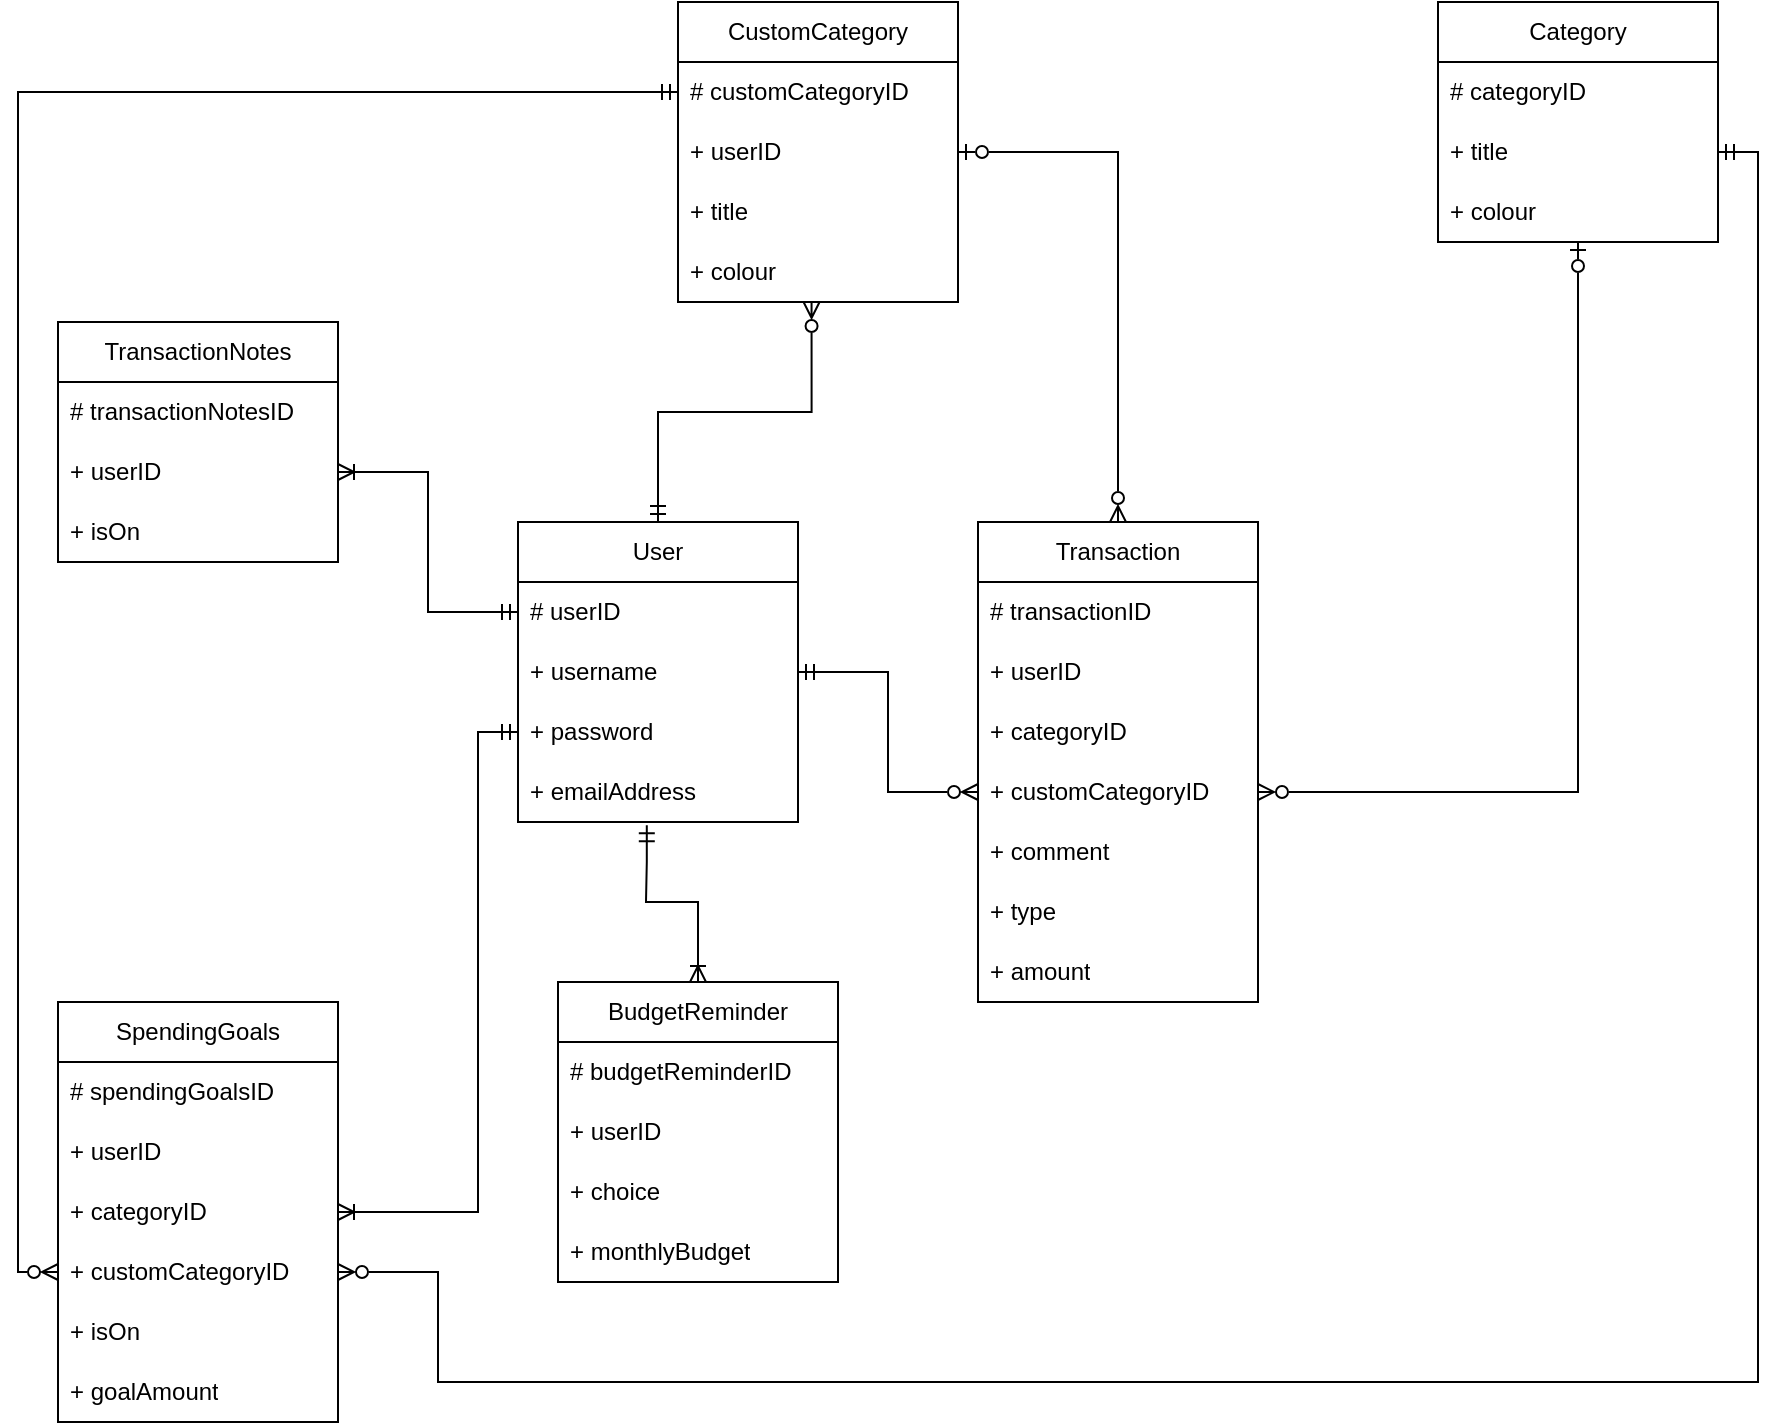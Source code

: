 <mxfile version="23.1.8" type="device">
  <diagram name="Page-1" id="wEBW8owSnB6sSajoJD6v">
    <mxGraphModel dx="1615" dy="815" grid="1" gridSize="10" guides="1" tooltips="1" connect="1" arrows="1" fold="1" page="1" pageScale="1" pageWidth="1169" pageHeight="827" math="0" shadow="0">
      <root>
        <mxCell id="0" />
        <mxCell id="1" parent="0" />
        <mxCell id="aH8ZkH3Hv7XbcANuXXBe-51" style="edgeStyle=orthogonalEdgeStyle;rounded=0;orthogonalLoop=1;jettySize=auto;html=1;entryX=0.5;entryY=0;entryDx=0;entryDy=0;endArrow=ERoneToMany;endFill=0;startArrow=ERmandOne;startFill=0;exitX=0.46;exitY=1.053;exitDx=0;exitDy=0;exitPerimeter=0;" edge="1" parent="1" source="aH8ZkH3Hv7XbcANuXXBe-5" target="aH8ZkH3Hv7XbcANuXXBe-35">
          <mxGeometry relative="1" as="geometry">
            <Array as="points">
              <mxPoint x="364" y="470" />
              <mxPoint x="364" y="470" />
              <mxPoint x="364" y="490" />
              <mxPoint x="390" y="490" />
            </Array>
          </mxGeometry>
        </mxCell>
        <mxCell id="aH8ZkH3Hv7XbcANuXXBe-1" value="User" style="swimlane;fontStyle=0;childLayout=stackLayout;horizontal=1;startSize=30;horizontalStack=0;resizeParent=1;resizeParentMax=0;resizeLast=0;collapsible=1;marginBottom=0;whiteSpace=wrap;html=1;" vertex="1" parent="1">
          <mxGeometry x="300" y="300" width="140" height="150" as="geometry" />
        </mxCell>
        <mxCell id="aH8ZkH3Hv7XbcANuXXBe-2" value="# userID" style="text;strokeColor=none;fillColor=none;align=left;verticalAlign=middle;spacingLeft=4;spacingRight=4;overflow=hidden;points=[[0,0.5],[1,0.5]];portConstraint=eastwest;rotatable=0;whiteSpace=wrap;html=1;" vertex="1" parent="aH8ZkH3Hv7XbcANuXXBe-1">
          <mxGeometry y="30" width="140" height="30" as="geometry" />
        </mxCell>
        <mxCell id="aH8ZkH3Hv7XbcANuXXBe-3" value="+ username" style="text;strokeColor=none;fillColor=none;align=left;verticalAlign=middle;spacingLeft=4;spacingRight=4;overflow=hidden;points=[[0,0.5],[1,0.5]];portConstraint=eastwest;rotatable=0;whiteSpace=wrap;html=1;" vertex="1" parent="aH8ZkH3Hv7XbcANuXXBe-1">
          <mxGeometry y="60" width="140" height="30" as="geometry" />
        </mxCell>
        <mxCell id="aH8ZkH3Hv7XbcANuXXBe-4" value="+ password" style="text;strokeColor=none;fillColor=none;align=left;verticalAlign=middle;spacingLeft=4;spacingRight=4;overflow=hidden;points=[[0,0.5],[1,0.5]];portConstraint=eastwest;rotatable=0;whiteSpace=wrap;html=1;" vertex="1" parent="aH8ZkH3Hv7XbcANuXXBe-1">
          <mxGeometry y="90" width="140" height="30" as="geometry" />
        </mxCell>
        <mxCell id="aH8ZkH3Hv7XbcANuXXBe-5" value="+ emailAddress" style="text;strokeColor=none;fillColor=none;align=left;verticalAlign=middle;spacingLeft=4;spacingRight=4;overflow=hidden;points=[[0,0.5],[1,0.5]];portConstraint=eastwest;rotatable=0;whiteSpace=wrap;html=1;" vertex="1" parent="aH8ZkH3Hv7XbcANuXXBe-1">
          <mxGeometry y="120" width="140" height="30" as="geometry" />
        </mxCell>
        <mxCell id="aH8ZkH3Hv7XbcANuXXBe-6" value="Transaction" style="swimlane;fontStyle=0;childLayout=stackLayout;horizontal=1;startSize=30;horizontalStack=0;resizeParent=1;resizeParentMax=0;resizeLast=0;collapsible=1;marginBottom=0;whiteSpace=wrap;html=1;" vertex="1" parent="1">
          <mxGeometry x="530" y="300" width="140" height="240" as="geometry" />
        </mxCell>
        <mxCell id="aH8ZkH3Hv7XbcANuXXBe-7" value="# transactionID" style="text;strokeColor=none;fillColor=none;align=left;verticalAlign=middle;spacingLeft=4;spacingRight=4;overflow=hidden;points=[[0,0.5],[1,0.5]];portConstraint=eastwest;rotatable=0;whiteSpace=wrap;html=1;" vertex="1" parent="aH8ZkH3Hv7XbcANuXXBe-6">
          <mxGeometry y="30" width="140" height="30" as="geometry" />
        </mxCell>
        <mxCell id="aH8ZkH3Hv7XbcANuXXBe-8" value="+ userID" style="text;strokeColor=none;fillColor=none;align=left;verticalAlign=middle;spacingLeft=4;spacingRight=4;overflow=hidden;points=[[0,0.5],[1,0.5]];portConstraint=eastwest;rotatable=0;whiteSpace=wrap;html=1;" vertex="1" parent="aH8ZkH3Hv7XbcANuXXBe-6">
          <mxGeometry y="60" width="140" height="30" as="geometry" />
        </mxCell>
        <mxCell id="aH8ZkH3Hv7XbcANuXXBe-9" value="+ categoryID" style="text;strokeColor=none;fillColor=none;align=left;verticalAlign=middle;spacingLeft=4;spacingRight=4;overflow=hidden;points=[[0,0.5],[1,0.5]];portConstraint=eastwest;rotatable=0;whiteSpace=wrap;html=1;" vertex="1" parent="aH8ZkH3Hv7XbcANuXXBe-6">
          <mxGeometry y="90" width="140" height="30" as="geometry" />
        </mxCell>
        <mxCell id="aH8ZkH3Hv7XbcANuXXBe-18" value="+ customCategoryID" style="text;strokeColor=none;fillColor=none;align=left;verticalAlign=middle;spacingLeft=4;spacingRight=4;overflow=hidden;points=[[0,0.5],[1,0.5]];portConstraint=eastwest;rotatable=0;whiteSpace=wrap;html=1;" vertex="1" parent="aH8ZkH3Hv7XbcANuXXBe-6">
          <mxGeometry y="120" width="140" height="30" as="geometry" />
        </mxCell>
        <mxCell id="aH8ZkH3Hv7XbcANuXXBe-10" value="+ comment" style="text;strokeColor=none;fillColor=none;align=left;verticalAlign=middle;spacingLeft=4;spacingRight=4;overflow=hidden;points=[[0,0.5],[1,0.5]];portConstraint=eastwest;rotatable=0;whiteSpace=wrap;html=1;" vertex="1" parent="aH8ZkH3Hv7XbcANuXXBe-6">
          <mxGeometry y="150" width="140" height="30" as="geometry" />
        </mxCell>
        <mxCell id="aH8ZkH3Hv7XbcANuXXBe-16" value="+ type" style="text;strokeColor=none;fillColor=none;align=left;verticalAlign=middle;spacingLeft=4;spacingRight=4;overflow=hidden;points=[[0,0.5],[1,0.5]];portConstraint=eastwest;rotatable=0;whiteSpace=wrap;html=1;" vertex="1" parent="aH8ZkH3Hv7XbcANuXXBe-6">
          <mxGeometry y="180" width="140" height="30" as="geometry" />
        </mxCell>
        <mxCell id="aH8ZkH3Hv7XbcANuXXBe-17" value="+ amount" style="text;strokeColor=none;fillColor=none;align=left;verticalAlign=middle;spacingLeft=4;spacingRight=4;overflow=hidden;points=[[0,0.5],[1,0.5]];portConstraint=eastwest;rotatable=0;whiteSpace=wrap;html=1;" vertex="1" parent="aH8ZkH3Hv7XbcANuXXBe-6">
          <mxGeometry y="210" width="140" height="30" as="geometry" />
        </mxCell>
        <mxCell id="aH8ZkH3Hv7XbcANuXXBe-56" style="edgeStyle=orthogonalEdgeStyle;rounded=0;orthogonalLoop=1;jettySize=auto;html=1;entryX=0;entryY=0.5;entryDx=0;entryDy=0;exitX=0;exitY=0.5;exitDx=0;exitDy=0;endArrow=ERzeroToMany;endFill=0;startArrow=ERmandOne;startFill=0;" edge="1" parent="1" source="aH8ZkH3Hv7XbcANuXXBe-12" target="aH8ZkH3Hv7XbcANuXXBe-42">
          <mxGeometry relative="1" as="geometry" />
        </mxCell>
        <mxCell id="aH8ZkH3Hv7XbcANuXXBe-11" value="CustomCategory" style="swimlane;fontStyle=0;childLayout=stackLayout;horizontal=1;startSize=30;horizontalStack=0;resizeParent=1;resizeParentMax=0;resizeLast=0;collapsible=1;marginBottom=0;whiteSpace=wrap;html=1;" vertex="1" parent="1">
          <mxGeometry x="380" y="40" width="140" height="150" as="geometry" />
        </mxCell>
        <mxCell id="aH8ZkH3Hv7XbcANuXXBe-12" value="# customCategoryID" style="text;strokeColor=none;fillColor=none;align=left;verticalAlign=middle;spacingLeft=4;spacingRight=4;overflow=hidden;points=[[0,0.5],[1,0.5]];portConstraint=eastwest;rotatable=0;whiteSpace=wrap;html=1;" vertex="1" parent="aH8ZkH3Hv7XbcANuXXBe-11">
          <mxGeometry y="30" width="140" height="30" as="geometry" />
        </mxCell>
        <mxCell id="aH8ZkH3Hv7XbcANuXXBe-13" value="+ userID" style="text;strokeColor=none;fillColor=none;align=left;verticalAlign=middle;spacingLeft=4;spacingRight=4;overflow=hidden;points=[[0,0.5],[1,0.5]];portConstraint=eastwest;rotatable=0;whiteSpace=wrap;html=1;" vertex="1" parent="aH8ZkH3Hv7XbcANuXXBe-11">
          <mxGeometry y="60" width="140" height="30" as="geometry" />
        </mxCell>
        <mxCell id="aH8ZkH3Hv7XbcANuXXBe-14" value="+ title" style="text;strokeColor=none;fillColor=none;align=left;verticalAlign=middle;spacingLeft=4;spacingRight=4;overflow=hidden;points=[[0,0.5],[1,0.5]];portConstraint=eastwest;rotatable=0;whiteSpace=wrap;html=1;" vertex="1" parent="aH8ZkH3Hv7XbcANuXXBe-11">
          <mxGeometry y="90" width="140" height="30" as="geometry" />
        </mxCell>
        <mxCell id="aH8ZkH3Hv7XbcANuXXBe-15" value="+ colour" style="text;strokeColor=none;fillColor=none;align=left;verticalAlign=middle;spacingLeft=4;spacingRight=4;overflow=hidden;points=[[0,0.5],[1,0.5]];portConstraint=eastwest;rotatable=0;whiteSpace=wrap;html=1;" vertex="1" parent="aH8ZkH3Hv7XbcANuXXBe-11">
          <mxGeometry y="120" width="140" height="30" as="geometry" />
        </mxCell>
        <mxCell id="aH8ZkH3Hv7XbcANuXXBe-47" style="edgeStyle=orthogonalEdgeStyle;rounded=0;orthogonalLoop=1;jettySize=auto;html=1;entryX=1;entryY=0.5;entryDx=0;entryDy=0;startArrow=ERzeroToOne;startFill=0;endArrow=ERzeroToMany;endFill=0;" edge="1" parent="1" source="aH8ZkH3Hv7XbcANuXXBe-19" target="aH8ZkH3Hv7XbcANuXXBe-18">
          <mxGeometry relative="1" as="geometry" />
        </mxCell>
        <mxCell id="aH8ZkH3Hv7XbcANuXXBe-19" value="Category" style="swimlane;fontStyle=0;childLayout=stackLayout;horizontal=1;startSize=30;horizontalStack=0;resizeParent=1;resizeParentMax=0;resizeLast=0;collapsible=1;marginBottom=0;whiteSpace=wrap;html=1;" vertex="1" parent="1">
          <mxGeometry x="760" y="40" width="140" height="120" as="geometry" />
        </mxCell>
        <mxCell id="aH8ZkH3Hv7XbcANuXXBe-20" value="# categoryID" style="text;strokeColor=none;fillColor=none;align=left;verticalAlign=middle;spacingLeft=4;spacingRight=4;overflow=hidden;points=[[0,0.5],[1,0.5]];portConstraint=eastwest;rotatable=0;whiteSpace=wrap;html=1;" vertex="1" parent="aH8ZkH3Hv7XbcANuXXBe-19">
          <mxGeometry y="30" width="140" height="30" as="geometry" />
        </mxCell>
        <mxCell id="aH8ZkH3Hv7XbcANuXXBe-22" value="+ title" style="text;strokeColor=none;fillColor=none;align=left;verticalAlign=middle;spacingLeft=4;spacingRight=4;overflow=hidden;points=[[0,0.5],[1,0.5]];portConstraint=eastwest;rotatable=0;whiteSpace=wrap;html=1;" vertex="1" parent="aH8ZkH3Hv7XbcANuXXBe-19">
          <mxGeometry y="60" width="140" height="30" as="geometry" />
        </mxCell>
        <mxCell id="aH8ZkH3Hv7XbcANuXXBe-23" value="+ colour" style="text;strokeColor=none;fillColor=none;align=left;verticalAlign=middle;spacingLeft=4;spacingRight=4;overflow=hidden;points=[[0,0.5],[1,0.5]];portConstraint=eastwest;rotatable=0;whiteSpace=wrap;html=1;" vertex="1" parent="aH8ZkH3Hv7XbcANuXXBe-19">
          <mxGeometry y="90" width="140" height="30" as="geometry" />
        </mxCell>
        <mxCell id="aH8ZkH3Hv7XbcANuXXBe-30" value="TransactionNotes" style="swimlane;fontStyle=0;childLayout=stackLayout;horizontal=1;startSize=30;horizontalStack=0;resizeParent=1;resizeParentMax=0;resizeLast=0;collapsible=1;marginBottom=0;whiteSpace=wrap;html=1;" vertex="1" parent="1">
          <mxGeometry x="70" y="200" width="140" height="120" as="geometry" />
        </mxCell>
        <mxCell id="aH8ZkH3Hv7XbcANuXXBe-52" value="# transactionNotesID" style="text;strokeColor=none;fillColor=none;align=left;verticalAlign=middle;spacingLeft=4;spacingRight=4;overflow=hidden;points=[[0,0.5],[1,0.5]];portConstraint=eastwest;rotatable=0;whiteSpace=wrap;html=1;" vertex="1" parent="aH8ZkH3Hv7XbcANuXXBe-30">
          <mxGeometry y="30" width="140" height="30" as="geometry" />
        </mxCell>
        <mxCell id="aH8ZkH3Hv7XbcANuXXBe-31" value="+ userID" style="text;strokeColor=none;fillColor=none;align=left;verticalAlign=middle;spacingLeft=4;spacingRight=4;overflow=hidden;points=[[0,0.5],[1,0.5]];portConstraint=eastwest;rotatable=0;whiteSpace=wrap;html=1;" vertex="1" parent="aH8ZkH3Hv7XbcANuXXBe-30">
          <mxGeometry y="60" width="140" height="30" as="geometry" />
        </mxCell>
        <mxCell id="aH8ZkH3Hv7XbcANuXXBe-32" value="+ isOn" style="text;strokeColor=none;fillColor=none;align=left;verticalAlign=middle;spacingLeft=4;spacingRight=4;overflow=hidden;points=[[0,0.5],[1,0.5]];portConstraint=eastwest;rotatable=0;whiteSpace=wrap;html=1;" vertex="1" parent="aH8ZkH3Hv7XbcANuXXBe-30">
          <mxGeometry y="90" width="140" height="30" as="geometry" />
        </mxCell>
        <mxCell id="aH8ZkH3Hv7XbcANuXXBe-35" value="BudgetReminder" style="swimlane;fontStyle=0;childLayout=stackLayout;horizontal=1;startSize=30;horizontalStack=0;resizeParent=1;resizeParentMax=0;resizeLast=0;collapsible=1;marginBottom=0;whiteSpace=wrap;html=1;" vertex="1" parent="1">
          <mxGeometry x="320" y="530" width="140" height="150" as="geometry" />
        </mxCell>
        <mxCell id="aH8ZkH3Hv7XbcANuXXBe-53" value="# budgetReminderID" style="text;strokeColor=none;fillColor=none;align=left;verticalAlign=middle;spacingLeft=4;spacingRight=4;overflow=hidden;points=[[0,0.5],[1,0.5]];portConstraint=eastwest;rotatable=0;whiteSpace=wrap;html=1;" vertex="1" parent="aH8ZkH3Hv7XbcANuXXBe-35">
          <mxGeometry y="30" width="140" height="30" as="geometry" />
        </mxCell>
        <mxCell id="aH8ZkH3Hv7XbcANuXXBe-36" value="+ userID" style="text;strokeColor=none;fillColor=none;align=left;verticalAlign=middle;spacingLeft=4;spacingRight=4;overflow=hidden;points=[[0,0.5],[1,0.5]];portConstraint=eastwest;rotatable=0;whiteSpace=wrap;html=1;" vertex="1" parent="aH8ZkH3Hv7XbcANuXXBe-35">
          <mxGeometry y="60" width="140" height="30" as="geometry" />
        </mxCell>
        <mxCell id="aH8ZkH3Hv7XbcANuXXBe-37" value="+ choice" style="text;strokeColor=none;fillColor=none;align=left;verticalAlign=middle;spacingLeft=4;spacingRight=4;overflow=hidden;points=[[0,0.5],[1,0.5]];portConstraint=eastwest;rotatable=0;whiteSpace=wrap;html=1;" vertex="1" parent="aH8ZkH3Hv7XbcANuXXBe-35">
          <mxGeometry y="90" width="140" height="30" as="geometry" />
        </mxCell>
        <mxCell id="aH8ZkH3Hv7XbcANuXXBe-41" value="+ monthlyBudget" style="text;strokeColor=none;fillColor=none;align=left;verticalAlign=middle;spacingLeft=4;spacingRight=4;overflow=hidden;points=[[0,0.5],[1,0.5]];portConstraint=eastwest;rotatable=0;whiteSpace=wrap;html=1;" vertex="1" parent="aH8ZkH3Hv7XbcANuXXBe-35">
          <mxGeometry y="120" width="140" height="30" as="geometry" />
        </mxCell>
        <mxCell id="aH8ZkH3Hv7XbcANuXXBe-38" value="SpendingGoals" style="swimlane;fontStyle=0;childLayout=stackLayout;horizontal=1;startSize=30;horizontalStack=0;resizeParent=1;resizeParentMax=0;resizeLast=0;collapsible=1;marginBottom=0;whiteSpace=wrap;html=1;" vertex="1" parent="1">
          <mxGeometry x="70" y="540" width="140" height="210" as="geometry" />
        </mxCell>
        <mxCell id="aH8ZkH3Hv7XbcANuXXBe-54" value="# spendingGoalsID" style="text;strokeColor=none;fillColor=none;align=left;verticalAlign=middle;spacingLeft=4;spacingRight=4;overflow=hidden;points=[[0,0.5],[1,0.5]];portConstraint=eastwest;rotatable=0;whiteSpace=wrap;html=1;" vertex="1" parent="aH8ZkH3Hv7XbcANuXXBe-38">
          <mxGeometry y="30" width="140" height="30" as="geometry" />
        </mxCell>
        <mxCell id="aH8ZkH3Hv7XbcANuXXBe-39" value="+ userID" style="text;strokeColor=none;fillColor=none;align=left;verticalAlign=middle;spacingLeft=4;spacingRight=4;overflow=hidden;points=[[0,0.5],[1,0.5]];portConstraint=eastwest;rotatable=0;whiteSpace=wrap;html=1;" vertex="1" parent="aH8ZkH3Hv7XbcANuXXBe-38">
          <mxGeometry y="60" width="140" height="30" as="geometry" />
        </mxCell>
        <mxCell id="aH8ZkH3Hv7XbcANuXXBe-40" value="+ categoryID" style="text;strokeColor=none;fillColor=none;align=left;verticalAlign=middle;spacingLeft=4;spacingRight=4;overflow=hidden;points=[[0,0.5],[1,0.5]];portConstraint=eastwest;rotatable=0;whiteSpace=wrap;html=1;" vertex="1" parent="aH8ZkH3Hv7XbcANuXXBe-38">
          <mxGeometry y="90" width="140" height="30" as="geometry" />
        </mxCell>
        <mxCell id="aH8ZkH3Hv7XbcANuXXBe-42" value="+ customCategoryID" style="text;strokeColor=none;fillColor=none;align=left;verticalAlign=middle;spacingLeft=4;spacingRight=4;overflow=hidden;points=[[0,0.5],[1,0.5]];portConstraint=eastwest;rotatable=0;whiteSpace=wrap;html=1;" vertex="1" parent="aH8ZkH3Hv7XbcANuXXBe-38">
          <mxGeometry y="120" width="140" height="30" as="geometry" />
        </mxCell>
        <mxCell id="aH8ZkH3Hv7XbcANuXXBe-43" value="+ isOn" style="text;strokeColor=none;fillColor=none;align=left;verticalAlign=middle;spacingLeft=4;spacingRight=4;overflow=hidden;points=[[0,0.5],[1,0.5]];portConstraint=eastwest;rotatable=0;whiteSpace=wrap;html=1;" vertex="1" parent="aH8ZkH3Hv7XbcANuXXBe-38">
          <mxGeometry y="150" width="140" height="30" as="geometry" />
        </mxCell>
        <mxCell id="aH8ZkH3Hv7XbcANuXXBe-44" value="+ goalAmount" style="text;strokeColor=none;fillColor=none;align=left;verticalAlign=middle;spacingLeft=4;spacingRight=4;overflow=hidden;points=[[0,0.5],[1,0.5]];portConstraint=eastwest;rotatable=0;whiteSpace=wrap;html=1;" vertex="1" parent="aH8ZkH3Hv7XbcANuXXBe-38">
          <mxGeometry y="180" width="140" height="30" as="geometry" />
        </mxCell>
        <mxCell id="aH8ZkH3Hv7XbcANuXXBe-45" style="edgeStyle=orthogonalEdgeStyle;rounded=0;orthogonalLoop=1;jettySize=auto;html=1;entryX=0.477;entryY=1;entryDx=0;entryDy=0;entryPerimeter=0;endArrow=ERzeroToMany;endFill=0;startArrow=ERmandOne;startFill=0;" edge="1" parent="1" source="aH8ZkH3Hv7XbcANuXXBe-1" target="aH8ZkH3Hv7XbcANuXXBe-15">
          <mxGeometry relative="1" as="geometry" />
        </mxCell>
        <mxCell id="aH8ZkH3Hv7XbcANuXXBe-48" style="edgeStyle=orthogonalEdgeStyle;rounded=0;orthogonalLoop=1;jettySize=auto;html=1;entryX=0.5;entryY=0;entryDx=0;entryDy=0;endArrow=ERzeroToMany;endFill=0;startArrow=ERzeroToOne;startFill=0;" edge="1" parent="1" source="aH8ZkH3Hv7XbcANuXXBe-13" target="aH8ZkH3Hv7XbcANuXXBe-6">
          <mxGeometry relative="1" as="geometry" />
        </mxCell>
        <mxCell id="aH8ZkH3Hv7XbcANuXXBe-49" style="edgeStyle=orthogonalEdgeStyle;rounded=0;orthogonalLoop=1;jettySize=auto;html=1;entryX=0;entryY=0.5;entryDx=0;entryDy=0;endArrow=ERzeroToMany;endFill=0;startArrow=ERmandOne;startFill=0;" edge="1" parent="1" source="aH8ZkH3Hv7XbcANuXXBe-3" target="aH8ZkH3Hv7XbcANuXXBe-18">
          <mxGeometry relative="1" as="geometry" />
        </mxCell>
        <mxCell id="aH8ZkH3Hv7XbcANuXXBe-50" style="edgeStyle=orthogonalEdgeStyle;rounded=0;orthogonalLoop=1;jettySize=auto;html=1;entryX=1;entryY=0.5;entryDx=0;entryDy=0;endArrow=ERoneToMany;endFill=0;startArrow=ERmandOne;startFill=0;exitX=0;exitY=0.5;exitDx=0;exitDy=0;" edge="1" parent="1" source="aH8ZkH3Hv7XbcANuXXBe-2" target="aH8ZkH3Hv7XbcANuXXBe-31">
          <mxGeometry relative="1" as="geometry" />
        </mxCell>
        <mxCell id="aH8ZkH3Hv7XbcANuXXBe-55" style="edgeStyle=orthogonalEdgeStyle;rounded=0;orthogonalLoop=1;jettySize=auto;html=1;endArrow=ERoneToMany;endFill=0;startArrow=ERmandOne;startFill=0;exitX=0;exitY=0.5;exitDx=0;exitDy=0;" edge="1" parent="1" source="aH8ZkH3Hv7XbcANuXXBe-4" target="aH8ZkH3Hv7XbcANuXXBe-40">
          <mxGeometry relative="1" as="geometry">
            <Array as="points">
              <mxPoint x="280" y="405" />
              <mxPoint x="280" y="645" />
            </Array>
          </mxGeometry>
        </mxCell>
        <mxCell id="aH8ZkH3Hv7XbcANuXXBe-57" style="edgeStyle=orthogonalEdgeStyle;rounded=0;orthogonalLoop=1;jettySize=auto;html=1;entryX=1;entryY=0.5;entryDx=0;entryDy=0;exitX=1;exitY=0.5;exitDx=0;exitDy=0;endArrow=ERzeroToMany;endFill=0;startArrow=ERmandOne;startFill=0;" edge="1" parent="1" source="aH8ZkH3Hv7XbcANuXXBe-22" target="aH8ZkH3Hv7XbcANuXXBe-42">
          <mxGeometry relative="1" as="geometry">
            <Array as="points">
              <mxPoint x="920" y="115" />
              <mxPoint x="920" y="730" />
              <mxPoint x="260" y="730" />
              <mxPoint x="260" y="675" />
            </Array>
          </mxGeometry>
        </mxCell>
      </root>
    </mxGraphModel>
  </diagram>
</mxfile>
